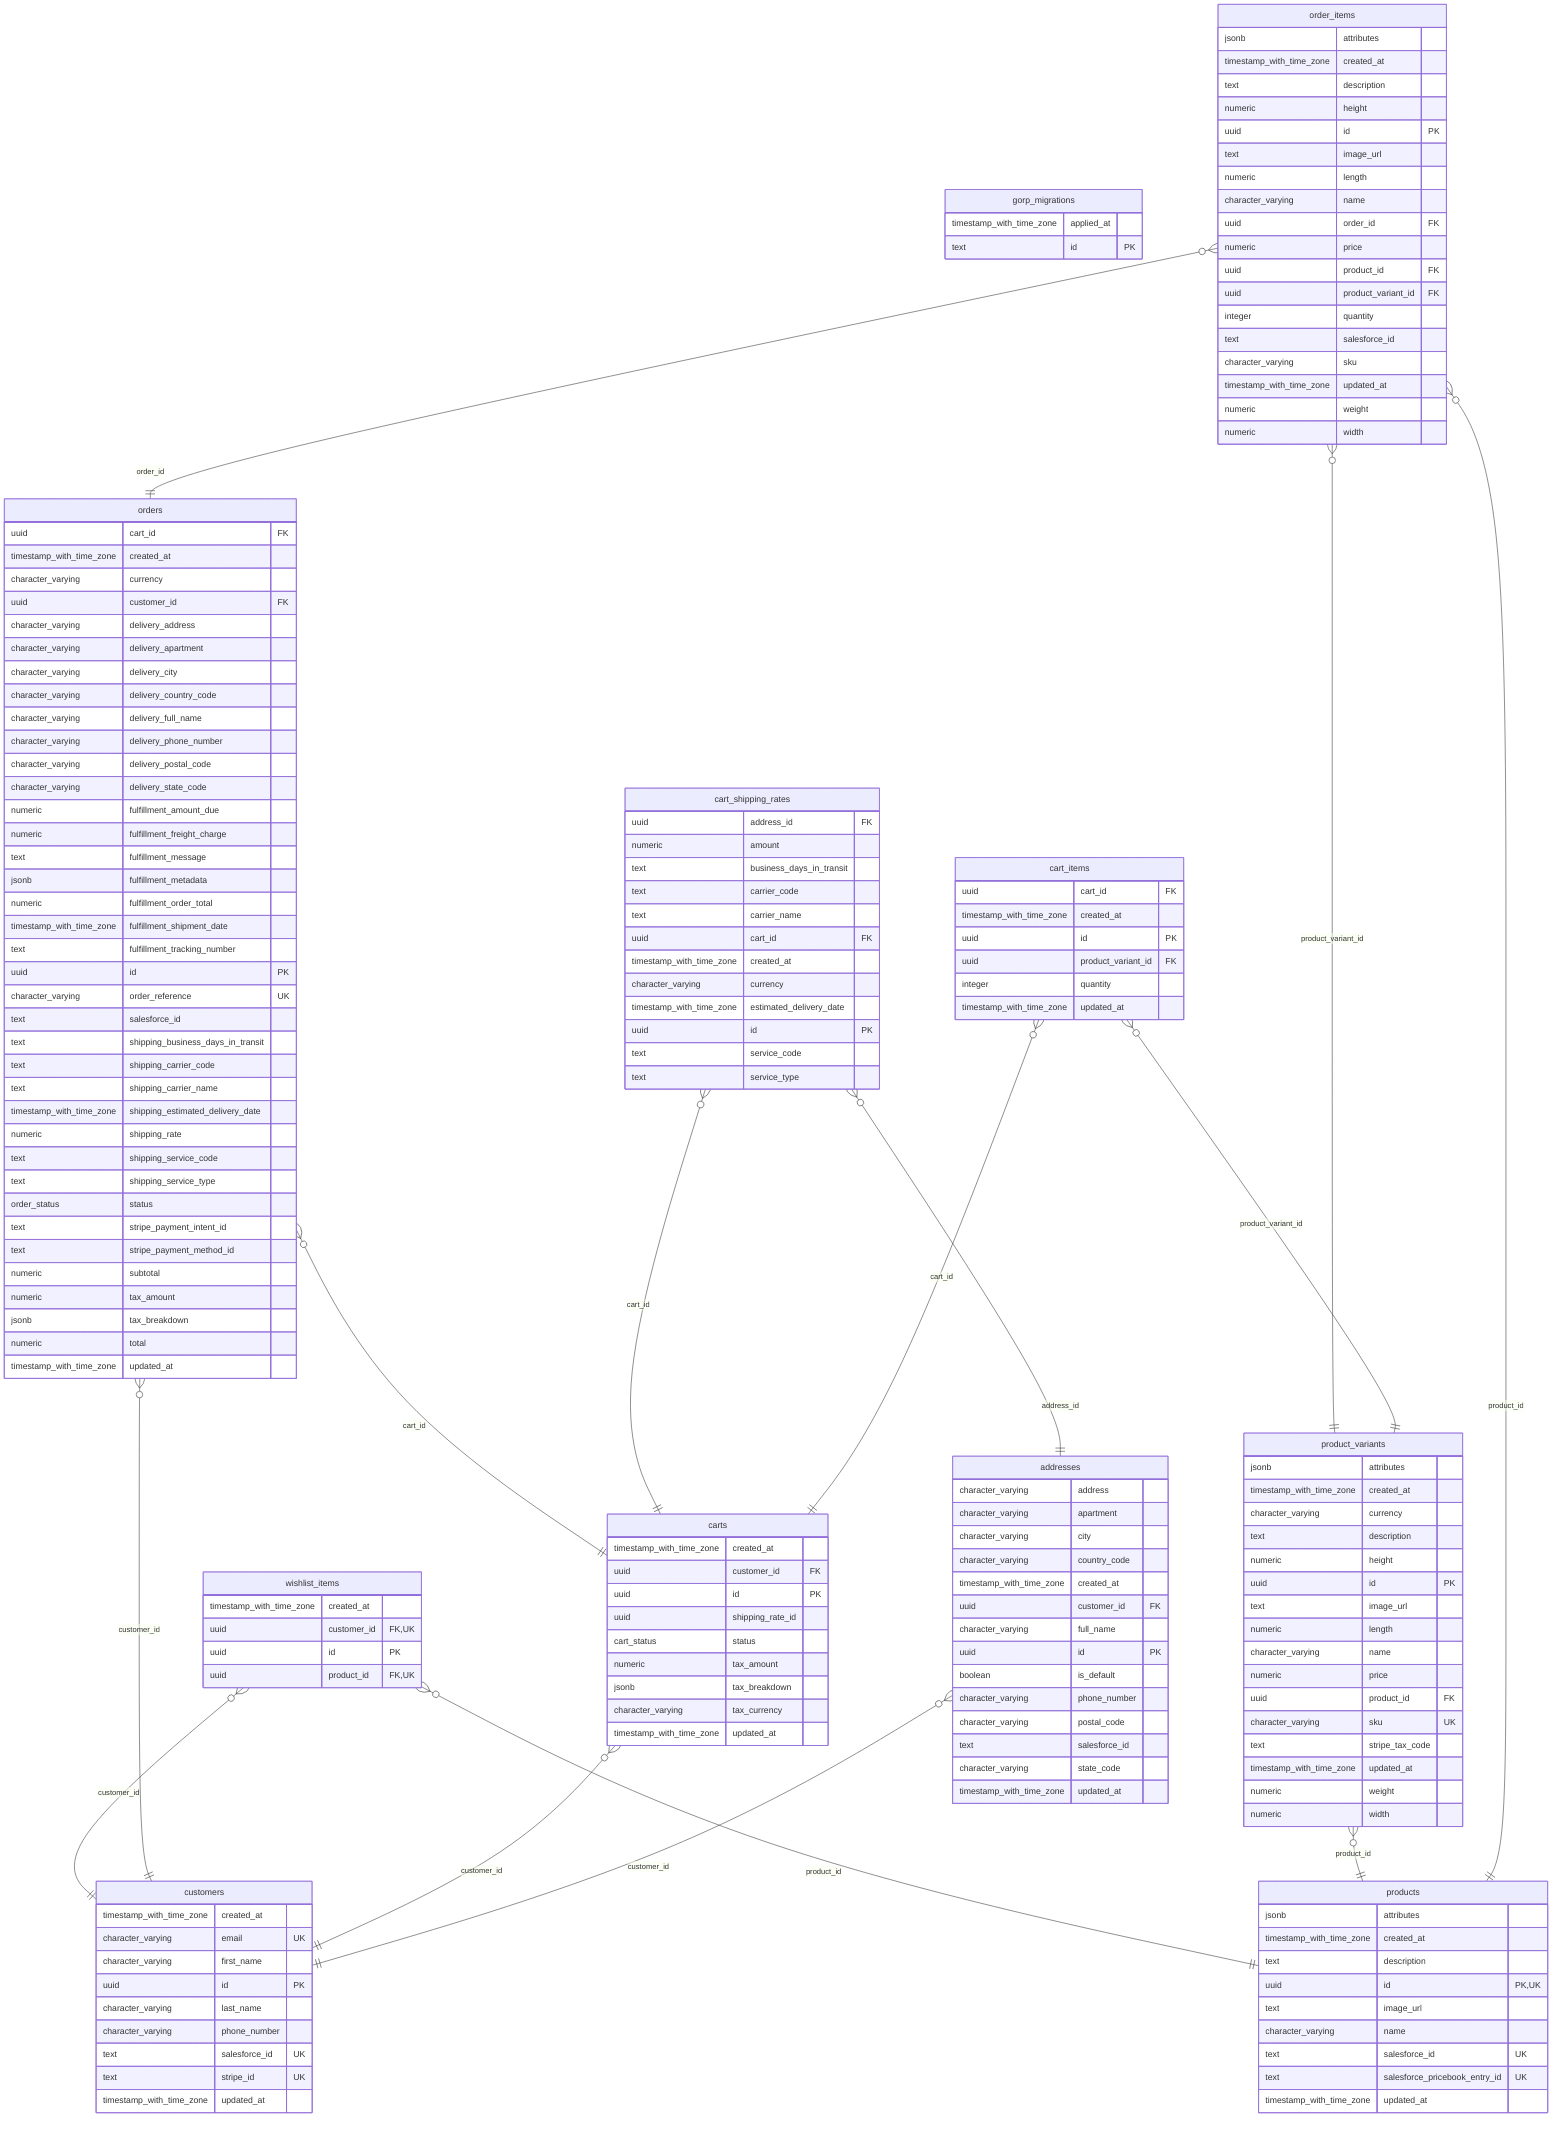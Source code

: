 erDiagram
    addresses {
        character_varying address 
        character_varying apartment 
        character_varying city 
        character_varying country_code 
        timestamp_with_time_zone created_at 
        uuid customer_id FK 
        character_varying full_name 
        uuid id PK 
        boolean is_default 
        character_varying phone_number 
        character_varying postal_code 
        text salesforce_id 
        character_varying state_code 
        timestamp_with_time_zone updated_at 
    }

    cart_items {
        uuid cart_id FK 
        timestamp_with_time_zone created_at 
        uuid id PK 
        uuid product_variant_id FK 
        integer quantity 
        timestamp_with_time_zone updated_at 
    }

    cart_shipping_rates {
        uuid address_id FK 
        numeric amount 
        text business_days_in_transit 
        text carrier_code 
        text carrier_name 
        uuid cart_id FK 
        timestamp_with_time_zone created_at 
        character_varying currency 
        timestamp_with_time_zone estimated_delivery_date 
        uuid id PK 
        text service_code 
        text service_type 
    }

    carts {
        timestamp_with_time_zone created_at 
        uuid customer_id FK 
        uuid id PK 
        uuid shipping_rate_id 
        cart_status status 
        numeric tax_amount 
        jsonb tax_breakdown 
        character_varying tax_currency 
        timestamp_with_time_zone updated_at 
    }

    customers {
        timestamp_with_time_zone created_at 
        character_varying email UK 
        character_varying first_name 
        uuid id PK 
        character_varying last_name 
        character_varying phone_number 
        text salesforce_id UK 
        text stripe_id UK 
        timestamp_with_time_zone updated_at 
    }

    gorp_migrations {
        timestamp_with_time_zone applied_at 
        text id PK 
    }

    order_items {
        jsonb attributes 
        timestamp_with_time_zone created_at 
        text description 
        numeric height 
        uuid id PK 
        text image_url 
        numeric length 
        character_varying name 
        uuid order_id FK 
        numeric price 
        uuid product_id FK 
        uuid product_variant_id FK 
        integer quantity 
        text salesforce_id 
        character_varying sku 
        timestamp_with_time_zone updated_at 
        numeric weight 
        numeric width 
    }

    orders {
        uuid cart_id FK 
        timestamp_with_time_zone created_at 
        character_varying currency 
        uuid customer_id FK 
        character_varying delivery_address 
        character_varying delivery_apartment 
        character_varying delivery_city 
        character_varying delivery_country_code 
        character_varying delivery_full_name 
        character_varying delivery_phone_number 
        character_varying delivery_postal_code 
        character_varying delivery_state_code 
        numeric fulfillment_amount_due 
        numeric fulfillment_freight_charge 
        text fulfillment_message 
        jsonb fulfillment_metadata 
        numeric fulfillment_order_total 
        timestamp_with_time_zone fulfillment_shipment_date 
        text fulfillment_tracking_number 
        uuid id PK 
        character_varying order_reference UK 
        text salesforce_id 
        text shipping_business_days_in_transit 
        text shipping_carrier_code 
        text shipping_carrier_name 
        timestamp_with_time_zone shipping_estimated_delivery_date 
        numeric shipping_rate 
        text shipping_service_code 
        text shipping_service_type 
        order_status status 
        text stripe_payment_intent_id 
        text stripe_payment_method_id 
        numeric subtotal 
        numeric tax_amount 
        jsonb tax_breakdown 
        numeric total 
        timestamp_with_time_zone updated_at 
    }

    product_variants {
        jsonb attributes 
        timestamp_with_time_zone created_at 
        character_varying currency 
        text description 
        numeric height 
        uuid id PK 
        text image_url 
        numeric length 
        character_varying name 
        numeric price 
        uuid product_id FK 
        character_varying sku UK 
        text stripe_tax_code 
        timestamp_with_time_zone updated_at 
        numeric weight 
        numeric width 
    }

    products {
        jsonb attributes 
        timestamp_with_time_zone created_at 
        text description 
        uuid id PK,UK 
        text image_url 
        character_varying name 
        text salesforce_id UK 
        text salesforce_pricebook_entry_id UK 
        timestamp_with_time_zone updated_at 
    }

    wishlist_items {
        timestamp_with_time_zone created_at 
        uuid customer_id FK,UK 
        uuid id PK 
        uuid product_id FK,UK 
    }

    addresses }o--|| customers : "customer_id"
    cart_shipping_rates }o--|| addresses : "address_id"
    cart_items }o--|| carts : "cart_id"
    cart_items }o--|| product_variants : "product_variant_id"
    cart_shipping_rates }o--|| carts : "cart_id"
    carts }o--|| customers : "customer_id"
    orders }o--|| carts : "cart_id"
    orders }o--|| customers : "customer_id"
    wishlist_items }o--|| customers : "customer_id"
    order_items }o--|| orders : "order_id"
    order_items }o--|| product_variants : "product_variant_id"
    order_items }o--|| products : "product_id"
    product_variants }o--|| products : "product_id"
    wishlist_items }o--|| products : "product_id"